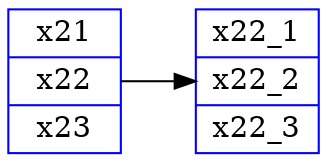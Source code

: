 digraph structs {
  rankdir=LR;
  node[color="blue",fontsize=14];
  first [shape=record, label="  x21 | x22 | x23 " ];
  second [shape=record,label=" x22_1 | x22_2 | x22_3"];
  first->second;
}

